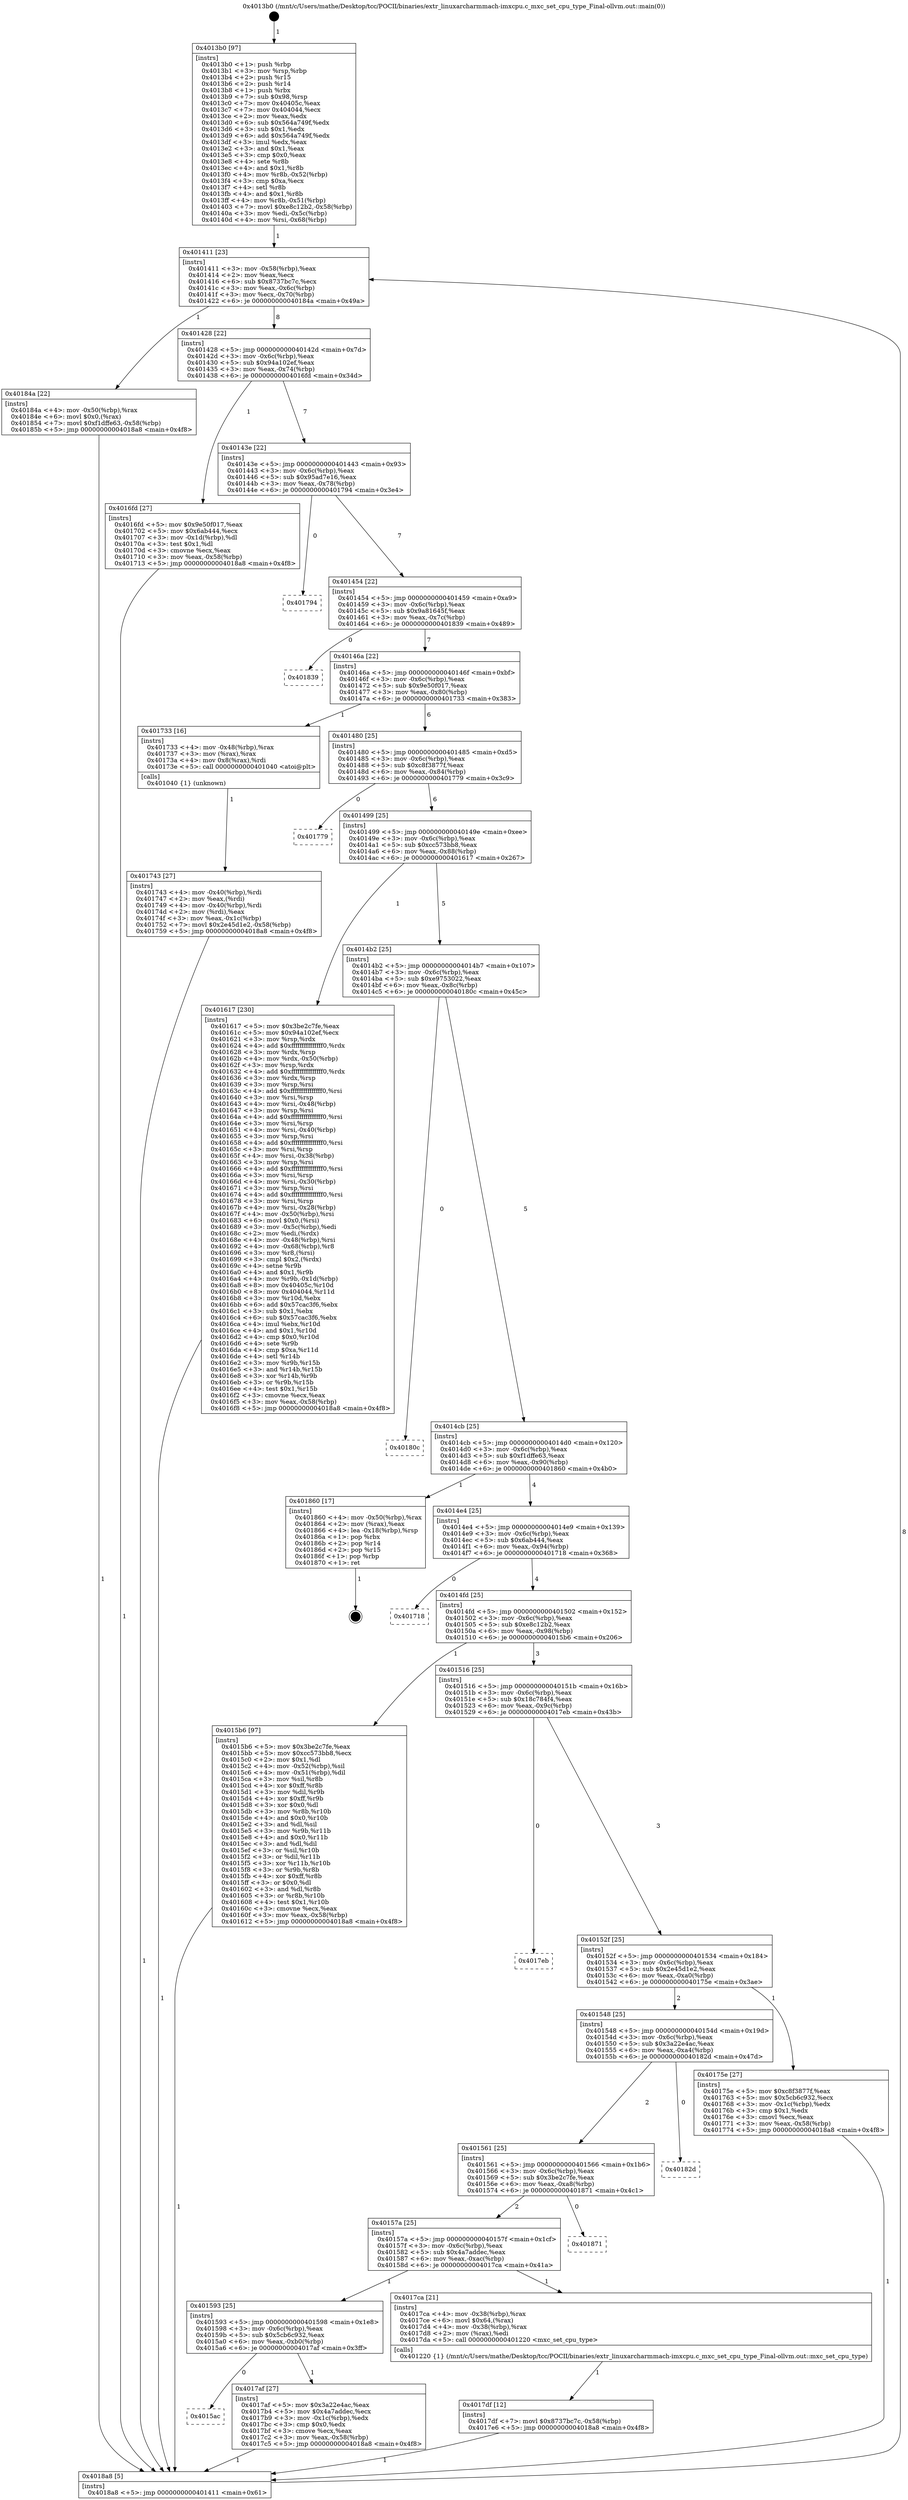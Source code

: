 digraph "0x4013b0" {
  label = "0x4013b0 (/mnt/c/Users/mathe/Desktop/tcc/POCII/binaries/extr_linuxarcharmmach-imxcpu.c_mxc_set_cpu_type_Final-ollvm.out::main(0))"
  labelloc = "t"
  node[shape=record]

  Entry [label="",width=0.3,height=0.3,shape=circle,fillcolor=black,style=filled]
  "0x401411" [label="{
     0x401411 [23]\l
     | [instrs]\l
     &nbsp;&nbsp;0x401411 \<+3\>: mov -0x58(%rbp),%eax\l
     &nbsp;&nbsp;0x401414 \<+2\>: mov %eax,%ecx\l
     &nbsp;&nbsp;0x401416 \<+6\>: sub $0x8737bc7c,%ecx\l
     &nbsp;&nbsp;0x40141c \<+3\>: mov %eax,-0x6c(%rbp)\l
     &nbsp;&nbsp;0x40141f \<+3\>: mov %ecx,-0x70(%rbp)\l
     &nbsp;&nbsp;0x401422 \<+6\>: je 000000000040184a \<main+0x49a\>\l
  }"]
  "0x40184a" [label="{
     0x40184a [22]\l
     | [instrs]\l
     &nbsp;&nbsp;0x40184a \<+4\>: mov -0x50(%rbp),%rax\l
     &nbsp;&nbsp;0x40184e \<+6\>: movl $0x0,(%rax)\l
     &nbsp;&nbsp;0x401854 \<+7\>: movl $0xf1dffe63,-0x58(%rbp)\l
     &nbsp;&nbsp;0x40185b \<+5\>: jmp 00000000004018a8 \<main+0x4f8\>\l
  }"]
  "0x401428" [label="{
     0x401428 [22]\l
     | [instrs]\l
     &nbsp;&nbsp;0x401428 \<+5\>: jmp 000000000040142d \<main+0x7d\>\l
     &nbsp;&nbsp;0x40142d \<+3\>: mov -0x6c(%rbp),%eax\l
     &nbsp;&nbsp;0x401430 \<+5\>: sub $0x94a102ef,%eax\l
     &nbsp;&nbsp;0x401435 \<+3\>: mov %eax,-0x74(%rbp)\l
     &nbsp;&nbsp;0x401438 \<+6\>: je 00000000004016fd \<main+0x34d\>\l
  }"]
  Exit [label="",width=0.3,height=0.3,shape=circle,fillcolor=black,style=filled,peripheries=2]
  "0x4016fd" [label="{
     0x4016fd [27]\l
     | [instrs]\l
     &nbsp;&nbsp;0x4016fd \<+5\>: mov $0x9e50f017,%eax\l
     &nbsp;&nbsp;0x401702 \<+5\>: mov $0x6ab444,%ecx\l
     &nbsp;&nbsp;0x401707 \<+3\>: mov -0x1d(%rbp),%dl\l
     &nbsp;&nbsp;0x40170a \<+3\>: test $0x1,%dl\l
     &nbsp;&nbsp;0x40170d \<+3\>: cmovne %ecx,%eax\l
     &nbsp;&nbsp;0x401710 \<+3\>: mov %eax,-0x58(%rbp)\l
     &nbsp;&nbsp;0x401713 \<+5\>: jmp 00000000004018a8 \<main+0x4f8\>\l
  }"]
  "0x40143e" [label="{
     0x40143e [22]\l
     | [instrs]\l
     &nbsp;&nbsp;0x40143e \<+5\>: jmp 0000000000401443 \<main+0x93\>\l
     &nbsp;&nbsp;0x401443 \<+3\>: mov -0x6c(%rbp),%eax\l
     &nbsp;&nbsp;0x401446 \<+5\>: sub $0x95ad7e16,%eax\l
     &nbsp;&nbsp;0x40144b \<+3\>: mov %eax,-0x78(%rbp)\l
     &nbsp;&nbsp;0x40144e \<+6\>: je 0000000000401794 \<main+0x3e4\>\l
  }"]
  "0x4017df" [label="{
     0x4017df [12]\l
     | [instrs]\l
     &nbsp;&nbsp;0x4017df \<+7\>: movl $0x8737bc7c,-0x58(%rbp)\l
     &nbsp;&nbsp;0x4017e6 \<+5\>: jmp 00000000004018a8 \<main+0x4f8\>\l
  }"]
  "0x401794" [label="{
     0x401794\l
  }", style=dashed]
  "0x401454" [label="{
     0x401454 [22]\l
     | [instrs]\l
     &nbsp;&nbsp;0x401454 \<+5\>: jmp 0000000000401459 \<main+0xa9\>\l
     &nbsp;&nbsp;0x401459 \<+3\>: mov -0x6c(%rbp),%eax\l
     &nbsp;&nbsp;0x40145c \<+5\>: sub $0x9a81645f,%eax\l
     &nbsp;&nbsp;0x401461 \<+3\>: mov %eax,-0x7c(%rbp)\l
     &nbsp;&nbsp;0x401464 \<+6\>: je 0000000000401839 \<main+0x489\>\l
  }"]
  "0x4015ac" [label="{
     0x4015ac\l
  }", style=dashed]
  "0x401839" [label="{
     0x401839\l
  }", style=dashed]
  "0x40146a" [label="{
     0x40146a [22]\l
     | [instrs]\l
     &nbsp;&nbsp;0x40146a \<+5\>: jmp 000000000040146f \<main+0xbf\>\l
     &nbsp;&nbsp;0x40146f \<+3\>: mov -0x6c(%rbp),%eax\l
     &nbsp;&nbsp;0x401472 \<+5\>: sub $0x9e50f017,%eax\l
     &nbsp;&nbsp;0x401477 \<+3\>: mov %eax,-0x80(%rbp)\l
     &nbsp;&nbsp;0x40147a \<+6\>: je 0000000000401733 \<main+0x383\>\l
  }"]
  "0x4017af" [label="{
     0x4017af [27]\l
     | [instrs]\l
     &nbsp;&nbsp;0x4017af \<+5\>: mov $0x3a22e4ac,%eax\l
     &nbsp;&nbsp;0x4017b4 \<+5\>: mov $0x4a7addec,%ecx\l
     &nbsp;&nbsp;0x4017b9 \<+3\>: mov -0x1c(%rbp),%edx\l
     &nbsp;&nbsp;0x4017bc \<+3\>: cmp $0x0,%edx\l
     &nbsp;&nbsp;0x4017bf \<+3\>: cmove %ecx,%eax\l
     &nbsp;&nbsp;0x4017c2 \<+3\>: mov %eax,-0x58(%rbp)\l
     &nbsp;&nbsp;0x4017c5 \<+5\>: jmp 00000000004018a8 \<main+0x4f8\>\l
  }"]
  "0x401733" [label="{
     0x401733 [16]\l
     | [instrs]\l
     &nbsp;&nbsp;0x401733 \<+4\>: mov -0x48(%rbp),%rax\l
     &nbsp;&nbsp;0x401737 \<+3\>: mov (%rax),%rax\l
     &nbsp;&nbsp;0x40173a \<+4\>: mov 0x8(%rax),%rdi\l
     &nbsp;&nbsp;0x40173e \<+5\>: call 0000000000401040 \<atoi@plt\>\l
     | [calls]\l
     &nbsp;&nbsp;0x401040 \{1\} (unknown)\l
  }"]
  "0x401480" [label="{
     0x401480 [25]\l
     | [instrs]\l
     &nbsp;&nbsp;0x401480 \<+5\>: jmp 0000000000401485 \<main+0xd5\>\l
     &nbsp;&nbsp;0x401485 \<+3\>: mov -0x6c(%rbp),%eax\l
     &nbsp;&nbsp;0x401488 \<+5\>: sub $0xc8f3877f,%eax\l
     &nbsp;&nbsp;0x40148d \<+6\>: mov %eax,-0x84(%rbp)\l
     &nbsp;&nbsp;0x401493 \<+6\>: je 0000000000401779 \<main+0x3c9\>\l
  }"]
  "0x401593" [label="{
     0x401593 [25]\l
     | [instrs]\l
     &nbsp;&nbsp;0x401593 \<+5\>: jmp 0000000000401598 \<main+0x1e8\>\l
     &nbsp;&nbsp;0x401598 \<+3\>: mov -0x6c(%rbp),%eax\l
     &nbsp;&nbsp;0x40159b \<+5\>: sub $0x5cb6c932,%eax\l
     &nbsp;&nbsp;0x4015a0 \<+6\>: mov %eax,-0xb0(%rbp)\l
     &nbsp;&nbsp;0x4015a6 \<+6\>: je 00000000004017af \<main+0x3ff\>\l
  }"]
  "0x401779" [label="{
     0x401779\l
  }", style=dashed]
  "0x401499" [label="{
     0x401499 [25]\l
     | [instrs]\l
     &nbsp;&nbsp;0x401499 \<+5\>: jmp 000000000040149e \<main+0xee\>\l
     &nbsp;&nbsp;0x40149e \<+3\>: mov -0x6c(%rbp),%eax\l
     &nbsp;&nbsp;0x4014a1 \<+5\>: sub $0xcc573bb8,%eax\l
     &nbsp;&nbsp;0x4014a6 \<+6\>: mov %eax,-0x88(%rbp)\l
     &nbsp;&nbsp;0x4014ac \<+6\>: je 0000000000401617 \<main+0x267\>\l
  }"]
  "0x4017ca" [label="{
     0x4017ca [21]\l
     | [instrs]\l
     &nbsp;&nbsp;0x4017ca \<+4\>: mov -0x38(%rbp),%rax\l
     &nbsp;&nbsp;0x4017ce \<+6\>: movl $0x64,(%rax)\l
     &nbsp;&nbsp;0x4017d4 \<+4\>: mov -0x38(%rbp),%rax\l
     &nbsp;&nbsp;0x4017d8 \<+2\>: mov (%rax),%edi\l
     &nbsp;&nbsp;0x4017da \<+5\>: call 0000000000401220 \<mxc_set_cpu_type\>\l
     | [calls]\l
     &nbsp;&nbsp;0x401220 \{1\} (/mnt/c/Users/mathe/Desktop/tcc/POCII/binaries/extr_linuxarcharmmach-imxcpu.c_mxc_set_cpu_type_Final-ollvm.out::mxc_set_cpu_type)\l
  }"]
  "0x401617" [label="{
     0x401617 [230]\l
     | [instrs]\l
     &nbsp;&nbsp;0x401617 \<+5\>: mov $0x3be2c7fe,%eax\l
     &nbsp;&nbsp;0x40161c \<+5\>: mov $0x94a102ef,%ecx\l
     &nbsp;&nbsp;0x401621 \<+3\>: mov %rsp,%rdx\l
     &nbsp;&nbsp;0x401624 \<+4\>: add $0xfffffffffffffff0,%rdx\l
     &nbsp;&nbsp;0x401628 \<+3\>: mov %rdx,%rsp\l
     &nbsp;&nbsp;0x40162b \<+4\>: mov %rdx,-0x50(%rbp)\l
     &nbsp;&nbsp;0x40162f \<+3\>: mov %rsp,%rdx\l
     &nbsp;&nbsp;0x401632 \<+4\>: add $0xfffffffffffffff0,%rdx\l
     &nbsp;&nbsp;0x401636 \<+3\>: mov %rdx,%rsp\l
     &nbsp;&nbsp;0x401639 \<+3\>: mov %rsp,%rsi\l
     &nbsp;&nbsp;0x40163c \<+4\>: add $0xfffffffffffffff0,%rsi\l
     &nbsp;&nbsp;0x401640 \<+3\>: mov %rsi,%rsp\l
     &nbsp;&nbsp;0x401643 \<+4\>: mov %rsi,-0x48(%rbp)\l
     &nbsp;&nbsp;0x401647 \<+3\>: mov %rsp,%rsi\l
     &nbsp;&nbsp;0x40164a \<+4\>: add $0xfffffffffffffff0,%rsi\l
     &nbsp;&nbsp;0x40164e \<+3\>: mov %rsi,%rsp\l
     &nbsp;&nbsp;0x401651 \<+4\>: mov %rsi,-0x40(%rbp)\l
     &nbsp;&nbsp;0x401655 \<+3\>: mov %rsp,%rsi\l
     &nbsp;&nbsp;0x401658 \<+4\>: add $0xfffffffffffffff0,%rsi\l
     &nbsp;&nbsp;0x40165c \<+3\>: mov %rsi,%rsp\l
     &nbsp;&nbsp;0x40165f \<+4\>: mov %rsi,-0x38(%rbp)\l
     &nbsp;&nbsp;0x401663 \<+3\>: mov %rsp,%rsi\l
     &nbsp;&nbsp;0x401666 \<+4\>: add $0xfffffffffffffff0,%rsi\l
     &nbsp;&nbsp;0x40166a \<+3\>: mov %rsi,%rsp\l
     &nbsp;&nbsp;0x40166d \<+4\>: mov %rsi,-0x30(%rbp)\l
     &nbsp;&nbsp;0x401671 \<+3\>: mov %rsp,%rsi\l
     &nbsp;&nbsp;0x401674 \<+4\>: add $0xfffffffffffffff0,%rsi\l
     &nbsp;&nbsp;0x401678 \<+3\>: mov %rsi,%rsp\l
     &nbsp;&nbsp;0x40167b \<+4\>: mov %rsi,-0x28(%rbp)\l
     &nbsp;&nbsp;0x40167f \<+4\>: mov -0x50(%rbp),%rsi\l
     &nbsp;&nbsp;0x401683 \<+6\>: movl $0x0,(%rsi)\l
     &nbsp;&nbsp;0x401689 \<+3\>: mov -0x5c(%rbp),%edi\l
     &nbsp;&nbsp;0x40168c \<+2\>: mov %edi,(%rdx)\l
     &nbsp;&nbsp;0x40168e \<+4\>: mov -0x48(%rbp),%rsi\l
     &nbsp;&nbsp;0x401692 \<+4\>: mov -0x68(%rbp),%r8\l
     &nbsp;&nbsp;0x401696 \<+3\>: mov %r8,(%rsi)\l
     &nbsp;&nbsp;0x401699 \<+3\>: cmpl $0x2,(%rdx)\l
     &nbsp;&nbsp;0x40169c \<+4\>: setne %r9b\l
     &nbsp;&nbsp;0x4016a0 \<+4\>: and $0x1,%r9b\l
     &nbsp;&nbsp;0x4016a4 \<+4\>: mov %r9b,-0x1d(%rbp)\l
     &nbsp;&nbsp;0x4016a8 \<+8\>: mov 0x40405c,%r10d\l
     &nbsp;&nbsp;0x4016b0 \<+8\>: mov 0x404044,%r11d\l
     &nbsp;&nbsp;0x4016b8 \<+3\>: mov %r10d,%ebx\l
     &nbsp;&nbsp;0x4016bb \<+6\>: add $0x57cac3f6,%ebx\l
     &nbsp;&nbsp;0x4016c1 \<+3\>: sub $0x1,%ebx\l
     &nbsp;&nbsp;0x4016c4 \<+6\>: sub $0x57cac3f6,%ebx\l
     &nbsp;&nbsp;0x4016ca \<+4\>: imul %ebx,%r10d\l
     &nbsp;&nbsp;0x4016ce \<+4\>: and $0x1,%r10d\l
     &nbsp;&nbsp;0x4016d2 \<+4\>: cmp $0x0,%r10d\l
     &nbsp;&nbsp;0x4016d6 \<+4\>: sete %r9b\l
     &nbsp;&nbsp;0x4016da \<+4\>: cmp $0xa,%r11d\l
     &nbsp;&nbsp;0x4016de \<+4\>: setl %r14b\l
     &nbsp;&nbsp;0x4016e2 \<+3\>: mov %r9b,%r15b\l
     &nbsp;&nbsp;0x4016e5 \<+3\>: and %r14b,%r15b\l
     &nbsp;&nbsp;0x4016e8 \<+3\>: xor %r14b,%r9b\l
     &nbsp;&nbsp;0x4016eb \<+3\>: or %r9b,%r15b\l
     &nbsp;&nbsp;0x4016ee \<+4\>: test $0x1,%r15b\l
     &nbsp;&nbsp;0x4016f2 \<+3\>: cmovne %ecx,%eax\l
     &nbsp;&nbsp;0x4016f5 \<+3\>: mov %eax,-0x58(%rbp)\l
     &nbsp;&nbsp;0x4016f8 \<+5\>: jmp 00000000004018a8 \<main+0x4f8\>\l
  }"]
  "0x4014b2" [label="{
     0x4014b2 [25]\l
     | [instrs]\l
     &nbsp;&nbsp;0x4014b2 \<+5\>: jmp 00000000004014b7 \<main+0x107\>\l
     &nbsp;&nbsp;0x4014b7 \<+3\>: mov -0x6c(%rbp),%eax\l
     &nbsp;&nbsp;0x4014ba \<+5\>: sub $0xe9753022,%eax\l
     &nbsp;&nbsp;0x4014bf \<+6\>: mov %eax,-0x8c(%rbp)\l
     &nbsp;&nbsp;0x4014c5 \<+6\>: je 000000000040180c \<main+0x45c\>\l
  }"]
  "0x40157a" [label="{
     0x40157a [25]\l
     | [instrs]\l
     &nbsp;&nbsp;0x40157a \<+5\>: jmp 000000000040157f \<main+0x1cf\>\l
     &nbsp;&nbsp;0x40157f \<+3\>: mov -0x6c(%rbp),%eax\l
     &nbsp;&nbsp;0x401582 \<+5\>: sub $0x4a7addec,%eax\l
     &nbsp;&nbsp;0x401587 \<+6\>: mov %eax,-0xac(%rbp)\l
     &nbsp;&nbsp;0x40158d \<+6\>: je 00000000004017ca \<main+0x41a\>\l
  }"]
  "0x40180c" [label="{
     0x40180c\l
  }", style=dashed]
  "0x4014cb" [label="{
     0x4014cb [25]\l
     | [instrs]\l
     &nbsp;&nbsp;0x4014cb \<+5\>: jmp 00000000004014d0 \<main+0x120\>\l
     &nbsp;&nbsp;0x4014d0 \<+3\>: mov -0x6c(%rbp),%eax\l
     &nbsp;&nbsp;0x4014d3 \<+5\>: sub $0xf1dffe63,%eax\l
     &nbsp;&nbsp;0x4014d8 \<+6\>: mov %eax,-0x90(%rbp)\l
     &nbsp;&nbsp;0x4014de \<+6\>: je 0000000000401860 \<main+0x4b0\>\l
  }"]
  "0x401871" [label="{
     0x401871\l
  }", style=dashed]
  "0x401860" [label="{
     0x401860 [17]\l
     | [instrs]\l
     &nbsp;&nbsp;0x401860 \<+4\>: mov -0x50(%rbp),%rax\l
     &nbsp;&nbsp;0x401864 \<+2\>: mov (%rax),%eax\l
     &nbsp;&nbsp;0x401866 \<+4\>: lea -0x18(%rbp),%rsp\l
     &nbsp;&nbsp;0x40186a \<+1\>: pop %rbx\l
     &nbsp;&nbsp;0x40186b \<+2\>: pop %r14\l
     &nbsp;&nbsp;0x40186d \<+2\>: pop %r15\l
     &nbsp;&nbsp;0x40186f \<+1\>: pop %rbp\l
     &nbsp;&nbsp;0x401870 \<+1\>: ret\l
  }"]
  "0x4014e4" [label="{
     0x4014e4 [25]\l
     | [instrs]\l
     &nbsp;&nbsp;0x4014e4 \<+5\>: jmp 00000000004014e9 \<main+0x139\>\l
     &nbsp;&nbsp;0x4014e9 \<+3\>: mov -0x6c(%rbp),%eax\l
     &nbsp;&nbsp;0x4014ec \<+5\>: sub $0x6ab444,%eax\l
     &nbsp;&nbsp;0x4014f1 \<+6\>: mov %eax,-0x94(%rbp)\l
     &nbsp;&nbsp;0x4014f7 \<+6\>: je 0000000000401718 \<main+0x368\>\l
  }"]
  "0x401561" [label="{
     0x401561 [25]\l
     | [instrs]\l
     &nbsp;&nbsp;0x401561 \<+5\>: jmp 0000000000401566 \<main+0x1b6\>\l
     &nbsp;&nbsp;0x401566 \<+3\>: mov -0x6c(%rbp),%eax\l
     &nbsp;&nbsp;0x401569 \<+5\>: sub $0x3be2c7fe,%eax\l
     &nbsp;&nbsp;0x40156e \<+6\>: mov %eax,-0xa8(%rbp)\l
     &nbsp;&nbsp;0x401574 \<+6\>: je 0000000000401871 \<main+0x4c1\>\l
  }"]
  "0x401718" [label="{
     0x401718\l
  }", style=dashed]
  "0x4014fd" [label="{
     0x4014fd [25]\l
     | [instrs]\l
     &nbsp;&nbsp;0x4014fd \<+5\>: jmp 0000000000401502 \<main+0x152\>\l
     &nbsp;&nbsp;0x401502 \<+3\>: mov -0x6c(%rbp),%eax\l
     &nbsp;&nbsp;0x401505 \<+5\>: sub $0xe8c12b2,%eax\l
     &nbsp;&nbsp;0x40150a \<+6\>: mov %eax,-0x98(%rbp)\l
     &nbsp;&nbsp;0x401510 \<+6\>: je 00000000004015b6 \<main+0x206\>\l
  }"]
  "0x40182d" [label="{
     0x40182d\l
  }", style=dashed]
  "0x4015b6" [label="{
     0x4015b6 [97]\l
     | [instrs]\l
     &nbsp;&nbsp;0x4015b6 \<+5\>: mov $0x3be2c7fe,%eax\l
     &nbsp;&nbsp;0x4015bb \<+5\>: mov $0xcc573bb8,%ecx\l
     &nbsp;&nbsp;0x4015c0 \<+2\>: mov $0x1,%dl\l
     &nbsp;&nbsp;0x4015c2 \<+4\>: mov -0x52(%rbp),%sil\l
     &nbsp;&nbsp;0x4015c6 \<+4\>: mov -0x51(%rbp),%dil\l
     &nbsp;&nbsp;0x4015ca \<+3\>: mov %sil,%r8b\l
     &nbsp;&nbsp;0x4015cd \<+4\>: xor $0xff,%r8b\l
     &nbsp;&nbsp;0x4015d1 \<+3\>: mov %dil,%r9b\l
     &nbsp;&nbsp;0x4015d4 \<+4\>: xor $0xff,%r9b\l
     &nbsp;&nbsp;0x4015d8 \<+3\>: xor $0x0,%dl\l
     &nbsp;&nbsp;0x4015db \<+3\>: mov %r8b,%r10b\l
     &nbsp;&nbsp;0x4015de \<+4\>: and $0x0,%r10b\l
     &nbsp;&nbsp;0x4015e2 \<+3\>: and %dl,%sil\l
     &nbsp;&nbsp;0x4015e5 \<+3\>: mov %r9b,%r11b\l
     &nbsp;&nbsp;0x4015e8 \<+4\>: and $0x0,%r11b\l
     &nbsp;&nbsp;0x4015ec \<+3\>: and %dl,%dil\l
     &nbsp;&nbsp;0x4015ef \<+3\>: or %sil,%r10b\l
     &nbsp;&nbsp;0x4015f2 \<+3\>: or %dil,%r11b\l
     &nbsp;&nbsp;0x4015f5 \<+3\>: xor %r11b,%r10b\l
     &nbsp;&nbsp;0x4015f8 \<+3\>: or %r9b,%r8b\l
     &nbsp;&nbsp;0x4015fb \<+4\>: xor $0xff,%r8b\l
     &nbsp;&nbsp;0x4015ff \<+3\>: or $0x0,%dl\l
     &nbsp;&nbsp;0x401602 \<+3\>: and %dl,%r8b\l
     &nbsp;&nbsp;0x401605 \<+3\>: or %r8b,%r10b\l
     &nbsp;&nbsp;0x401608 \<+4\>: test $0x1,%r10b\l
     &nbsp;&nbsp;0x40160c \<+3\>: cmovne %ecx,%eax\l
     &nbsp;&nbsp;0x40160f \<+3\>: mov %eax,-0x58(%rbp)\l
     &nbsp;&nbsp;0x401612 \<+5\>: jmp 00000000004018a8 \<main+0x4f8\>\l
  }"]
  "0x401516" [label="{
     0x401516 [25]\l
     | [instrs]\l
     &nbsp;&nbsp;0x401516 \<+5\>: jmp 000000000040151b \<main+0x16b\>\l
     &nbsp;&nbsp;0x40151b \<+3\>: mov -0x6c(%rbp),%eax\l
     &nbsp;&nbsp;0x40151e \<+5\>: sub $0x18c784f4,%eax\l
     &nbsp;&nbsp;0x401523 \<+6\>: mov %eax,-0x9c(%rbp)\l
     &nbsp;&nbsp;0x401529 \<+6\>: je 00000000004017eb \<main+0x43b\>\l
  }"]
  "0x4018a8" [label="{
     0x4018a8 [5]\l
     | [instrs]\l
     &nbsp;&nbsp;0x4018a8 \<+5\>: jmp 0000000000401411 \<main+0x61\>\l
  }"]
  "0x4013b0" [label="{
     0x4013b0 [97]\l
     | [instrs]\l
     &nbsp;&nbsp;0x4013b0 \<+1\>: push %rbp\l
     &nbsp;&nbsp;0x4013b1 \<+3\>: mov %rsp,%rbp\l
     &nbsp;&nbsp;0x4013b4 \<+2\>: push %r15\l
     &nbsp;&nbsp;0x4013b6 \<+2\>: push %r14\l
     &nbsp;&nbsp;0x4013b8 \<+1\>: push %rbx\l
     &nbsp;&nbsp;0x4013b9 \<+7\>: sub $0x98,%rsp\l
     &nbsp;&nbsp;0x4013c0 \<+7\>: mov 0x40405c,%eax\l
     &nbsp;&nbsp;0x4013c7 \<+7\>: mov 0x404044,%ecx\l
     &nbsp;&nbsp;0x4013ce \<+2\>: mov %eax,%edx\l
     &nbsp;&nbsp;0x4013d0 \<+6\>: sub $0x564a749f,%edx\l
     &nbsp;&nbsp;0x4013d6 \<+3\>: sub $0x1,%edx\l
     &nbsp;&nbsp;0x4013d9 \<+6\>: add $0x564a749f,%edx\l
     &nbsp;&nbsp;0x4013df \<+3\>: imul %edx,%eax\l
     &nbsp;&nbsp;0x4013e2 \<+3\>: and $0x1,%eax\l
     &nbsp;&nbsp;0x4013e5 \<+3\>: cmp $0x0,%eax\l
     &nbsp;&nbsp;0x4013e8 \<+4\>: sete %r8b\l
     &nbsp;&nbsp;0x4013ec \<+4\>: and $0x1,%r8b\l
     &nbsp;&nbsp;0x4013f0 \<+4\>: mov %r8b,-0x52(%rbp)\l
     &nbsp;&nbsp;0x4013f4 \<+3\>: cmp $0xa,%ecx\l
     &nbsp;&nbsp;0x4013f7 \<+4\>: setl %r8b\l
     &nbsp;&nbsp;0x4013fb \<+4\>: and $0x1,%r8b\l
     &nbsp;&nbsp;0x4013ff \<+4\>: mov %r8b,-0x51(%rbp)\l
     &nbsp;&nbsp;0x401403 \<+7\>: movl $0xe8c12b2,-0x58(%rbp)\l
     &nbsp;&nbsp;0x40140a \<+3\>: mov %edi,-0x5c(%rbp)\l
     &nbsp;&nbsp;0x40140d \<+4\>: mov %rsi,-0x68(%rbp)\l
  }"]
  "0x401743" [label="{
     0x401743 [27]\l
     | [instrs]\l
     &nbsp;&nbsp;0x401743 \<+4\>: mov -0x40(%rbp),%rdi\l
     &nbsp;&nbsp;0x401747 \<+2\>: mov %eax,(%rdi)\l
     &nbsp;&nbsp;0x401749 \<+4\>: mov -0x40(%rbp),%rdi\l
     &nbsp;&nbsp;0x40174d \<+2\>: mov (%rdi),%eax\l
     &nbsp;&nbsp;0x40174f \<+3\>: mov %eax,-0x1c(%rbp)\l
     &nbsp;&nbsp;0x401752 \<+7\>: movl $0x2e45d1e2,-0x58(%rbp)\l
     &nbsp;&nbsp;0x401759 \<+5\>: jmp 00000000004018a8 \<main+0x4f8\>\l
  }"]
  "0x401548" [label="{
     0x401548 [25]\l
     | [instrs]\l
     &nbsp;&nbsp;0x401548 \<+5\>: jmp 000000000040154d \<main+0x19d\>\l
     &nbsp;&nbsp;0x40154d \<+3\>: mov -0x6c(%rbp),%eax\l
     &nbsp;&nbsp;0x401550 \<+5\>: sub $0x3a22e4ac,%eax\l
     &nbsp;&nbsp;0x401555 \<+6\>: mov %eax,-0xa4(%rbp)\l
     &nbsp;&nbsp;0x40155b \<+6\>: je 000000000040182d \<main+0x47d\>\l
  }"]
  "0x4017eb" [label="{
     0x4017eb\l
  }", style=dashed]
  "0x40152f" [label="{
     0x40152f [25]\l
     | [instrs]\l
     &nbsp;&nbsp;0x40152f \<+5\>: jmp 0000000000401534 \<main+0x184\>\l
     &nbsp;&nbsp;0x401534 \<+3\>: mov -0x6c(%rbp),%eax\l
     &nbsp;&nbsp;0x401537 \<+5\>: sub $0x2e45d1e2,%eax\l
     &nbsp;&nbsp;0x40153c \<+6\>: mov %eax,-0xa0(%rbp)\l
     &nbsp;&nbsp;0x401542 \<+6\>: je 000000000040175e \<main+0x3ae\>\l
  }"]
  "0x40175e" [label="{
     0x40175e [27]\l
     | [instrs]\l
     &nbsp;&nbsp;0x40175e \<+5\>: mov $0xc8f3877f,%eax\l
     &nbsp;&nbsp;0x401763 \<+5\>: mov $0x5cb6c932,%ecx\l
     &nbsp;&nbsp;0x401768 \<+3\>: mov -0x1c(%rbp),%edx\l
     &nbsp;&nbsp;0x40176b \<+3\>: cmp $0x1,%edx\l
     &nbsp;&nbsp;0x40176e \<+3\>: cmovl %ecx,%eax\l
     &nbsp;&nbsp;0x401771 \<+3\>: mov %eax,-0x58(%rbp)\l
     &nbsp;&nbsp;0x401774 \<+5\>: jmp 00000000004018a8 \<main+0x4f8\>\l
  }"]
  Entry -> "0x4013b0" [label=" 1"]
  "0x401411" -> "0x40184a" [label=" 1"]
  "0x401411" -> "0x401428" [label=" 8"]
  "0x401860" -> Exit [label=" 1"]
  "0x401428" -> "0x4016fd" [label=" 1"]
  "0x401428" -> "0x40143e" [label=" 7"]
  "0x40184a" -> "0x4018a8" [label=" 1"]
  "0x40143e" -> "0x401794" [label=" 0"]
  "0x40143e" -> "0x401454" [label=" 7"]
  "0x4017df" -> "0x4018a8" [label=" 1"]
  "0x401454" -> "0x401839" [label=" 0"]
  "0x401454" -> "0x40146a" [label=" 7"]
  "0x4017ca" -> "0x4017df" [label=" 1"]
  "0x40146a" -> "0x401733" [label=" 1"]
  "0x40146a" -> "0x401480" [label=" 6"]
  "0x4017af" -> "0x4018a8" [label=" 1"]
  "0x401480" -> "0x401779" [label=" 0"]
  "0x401480" -> "0x401499" [label=" 6"]
  "0x401593" -> "0x4017af" [label=" 1"]
  "0x401499" -> "0x401617" [label=" 1"]
  "0x401499" -> "0x4014b2" [label=" 5"]
  "0x401593" -> "0x4015ac" [label=" 0"]
  "0x4014b2" -> "0x40180c" [label=" 0"]
  "0x4014b2" -> "0x4014cb" [label=" 5"]
  "0x40157a" -> "0x4017ca" [label=" 1"]
  "0x4014cb" -> "0x401860" [label=" 1"]
  "0x4014cb" -> "0x4014e4" [label=" 4"]
  "0x40157a" -> "0x401593" [label=" 1"]
  "0x4014e4" -> "0x401718" [label=" 0"]
  "0x4014e4" -> "0x4014fd" [label=" 4"]
  "0x401561" -> "0x401871" [label=" 0"]
  "0x4014fd" -> "0x4015b6" [label=" 1"]
  "0x4014fd" -> "0x401516" [label=" 3"]
  "0x4015b6" -> "0x4018a8" [label=" 1"]
  "0x4013b0" -> "0x401411" [label=" 1"]
  "0x4018a8" -> "0x401411" [label=" 8"]
  "0x401617" -> "0x4018a8" [label=" 1"]
  "0x4016fd" -> "0x4018a8" [label=" 1"]
  "0x401733" -> "0x401743" [label=" 1"]
  "0x401743" -> "0x4018a8" [label=" 1"]
  "0x401561" -> "0x40157a" [label=" 2"]
  "0x401516" -> "0x4017eb" [label=" 0"]
  "0x401516" -> "0x40152f" [label=" 3"]
  "0x401548" -> "0x40182d" [label=" 0"]
  "0x40152f" -> "0x40175e" [label=" 1"]
  "0x40152f" -> "0x401548" [label=" 2"]
  "0x40175e" -> "0x4018a8" [label=" 1"]
  "0x401548" -> "0x401561" [label=" 2"]
}
